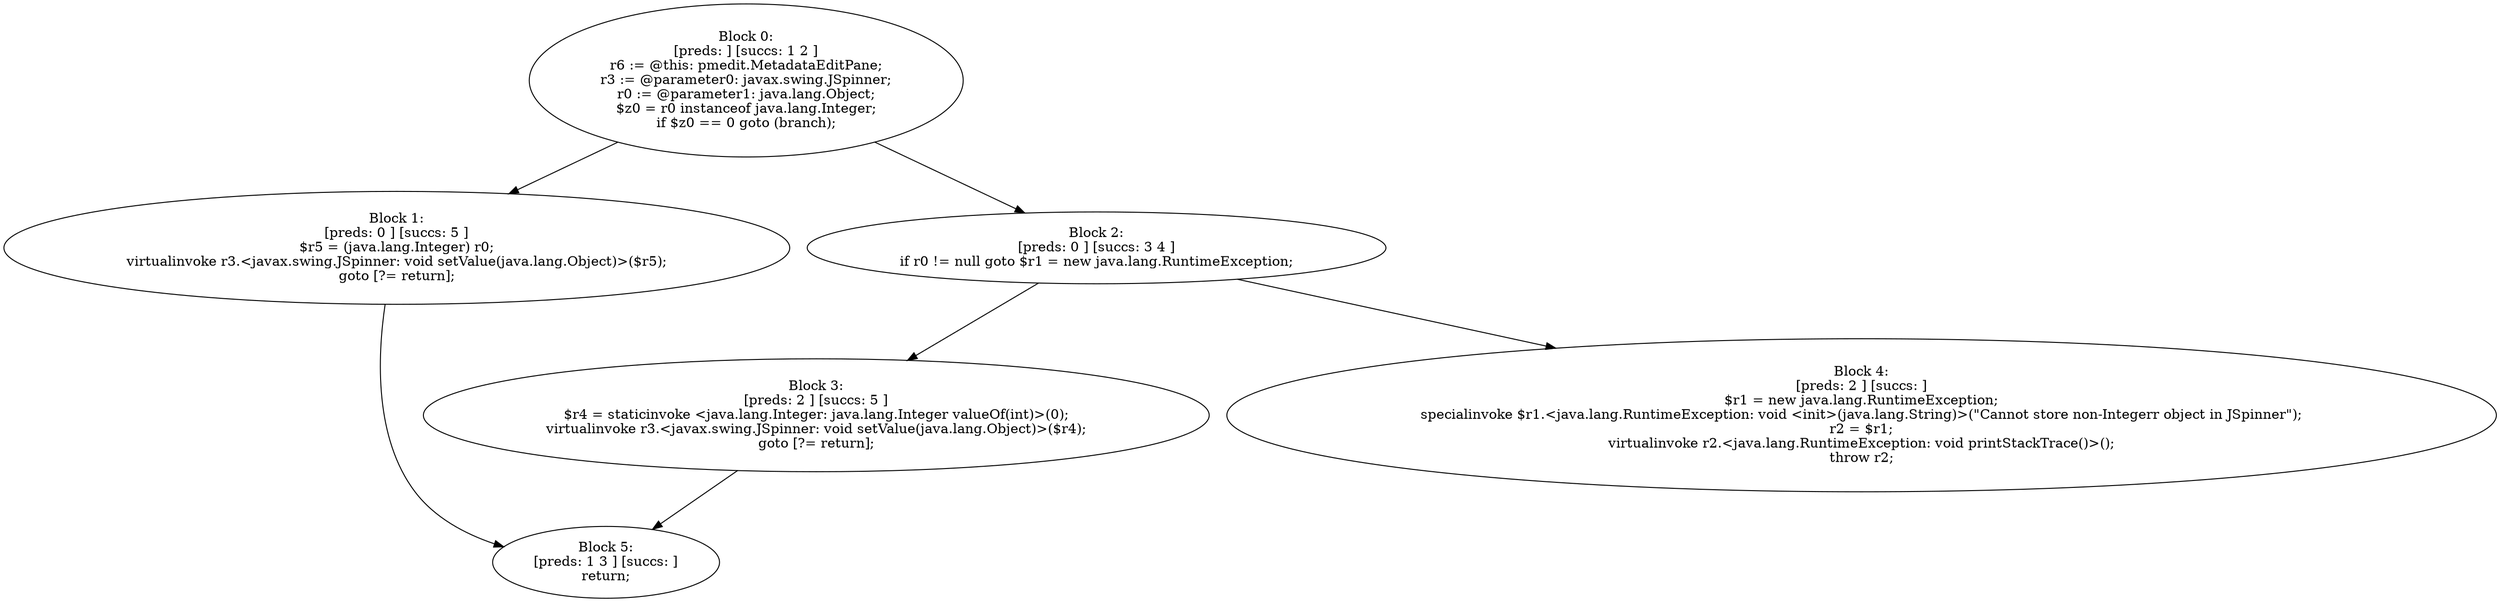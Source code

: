 digraph "unitGraph" {
    "Block 0:
[preds: ] [succs: 1 2 ]
r6 := @this: pmedit.MetadataEditPane;
r3 := @parameter0: javax.swing.JSpinner;
r0 := @parameter1: java.lang.Object;
$z0 = r0 instanceof java.lang.Integer;
if $z0 == 0 goto (branch);
"
    "Block 1:
[preds: 0 ] [succs: 5 ]
$r5 = (java.lang.Integer) r0;
virtualinvoke r3.<javax.swing.JSpinner: void setValue(java.lang.Object)>($r5);
goto [?= return];
"
    "Block 2:
[preds: 0 ] [succs: 3 4 ]
if r0 != null goto $r1 = new java.lang.RuntimeException;
"
    "Block 3:
[preds: 2 ] [succs: 5 ]
$r4 = staticinvoke <java.lang.Integer: java.lang.Integer valueOf(int)>(0);
virtualinvoke r3.<javax.swing.JSpinner: void setValue(java.lang.Object)>($r4);
goto [?= return];
"
    "Block 4:
[preds: 2 ] [succs: ]
$r1 = new java.lang.RuntimeException;
specialinvoke $r1.<java.lang.RuntimeException: void <init>(java.lang.String)>(\"Cannot store non-Integerr object in JSpinner\");
r2 = $r1;
virtualinvoke r2.<java.lang.RuntimeException: void printStackTrace()>();
throw r2;
"
    "Block 5:
[preds: 1 3 ] [succs: ]
return;
"
    "Block 0:
[preds: ] [succs: 1 2 ]
r6 := @this: pmedit.MetadataEditPane;
r3 := @parameter0: javax.swing.JSpinner;
r0 := @parameter1: java.lang.Object;
$z0 = r0 instanceof java.lang.Integer;
if $z0 == 0 goto (branch);
"->"Block 1:
[preds: 0 ] [succs: 5 ]
$r5 = (java.lang.Integer) r0;
virtualinvoke r3.<javax.swing.JSpinner: void setValue(java.lang.Object)>($r5);
goto [?= return];
";
    "Block 0:
[preds: ] [succs: 1 2 ]
r6 := @this: pmedit.MetadataEditPane;
r3 := @parameter0: javax.swing.JSpinner;
r0 := @parameter1: java.lang.Object;
$z0 = r0 instanceof java.lang.Integer;
if $z0 == 0 goto (branch);
"->"Block 2:
[preds: 0 ] [succs: 3 4 ]
if r0 != null goto $r1 = new java.lang.RuntimeException;
";
    "Block 1:
[preds: 0 ] [succs: 5 ]
$r5 = (java.lang.Integer) r0;
virtualinvoke r3.<javax.swing.JSpinner: void setValue(java.lang.Object)>($r5);
goto [?= return];
"->"Block 5:
[preds: 1 3 ] [succs: ]
return;
";
    "Block 2:
[preds: 0 ] [succs: 3 4 ]
if r0 != null goto $r1 = new java.lang.RuntimeException;
"->"Block 3:
[preds: 2 ] [succs: 5 ]
$r4 = staticinvoke <java.lang.Integer: java.lang.Integer valueOf(int)>(0);
virtualinvoke r3.<javax.swing.JSpinner: void setValue(java.lang.Object)>($r4);
goto [?= return];
";
    "Block 2:
[preds: 0 ] [succs: 3 4 ]
if r0 != null goto $r1 = new java.lang.RuntimeException;
"->"Block 4:
[preds: 2 ] [succs: ]
$r1 = new java.lang.RuntimeException;
specialinvoke $r1.<java.lang.RuntimeException: void <init>(java.lang.String)>(\"Cannot store non-Integerr object in JSpinner\");
r2 = $r1;
virtualinvoke r2.<java.lang.RuntimeException: void printStackTrace()>();
throw r2;
";
    "Block 3:
[preds: 2 ] [succs: 5 ]
$r4 = staticinvoke <java.lang.Integer: java.lang.Integer valueOf(int)>(0);
virtualinvoke r3.<javax.swing.JSpinner: void setValue(java.lang.Object)>($r4);
goto [?= return];
"->"Block 5:
[preds: 1 3 ] [succs: ]
return;
";
}
